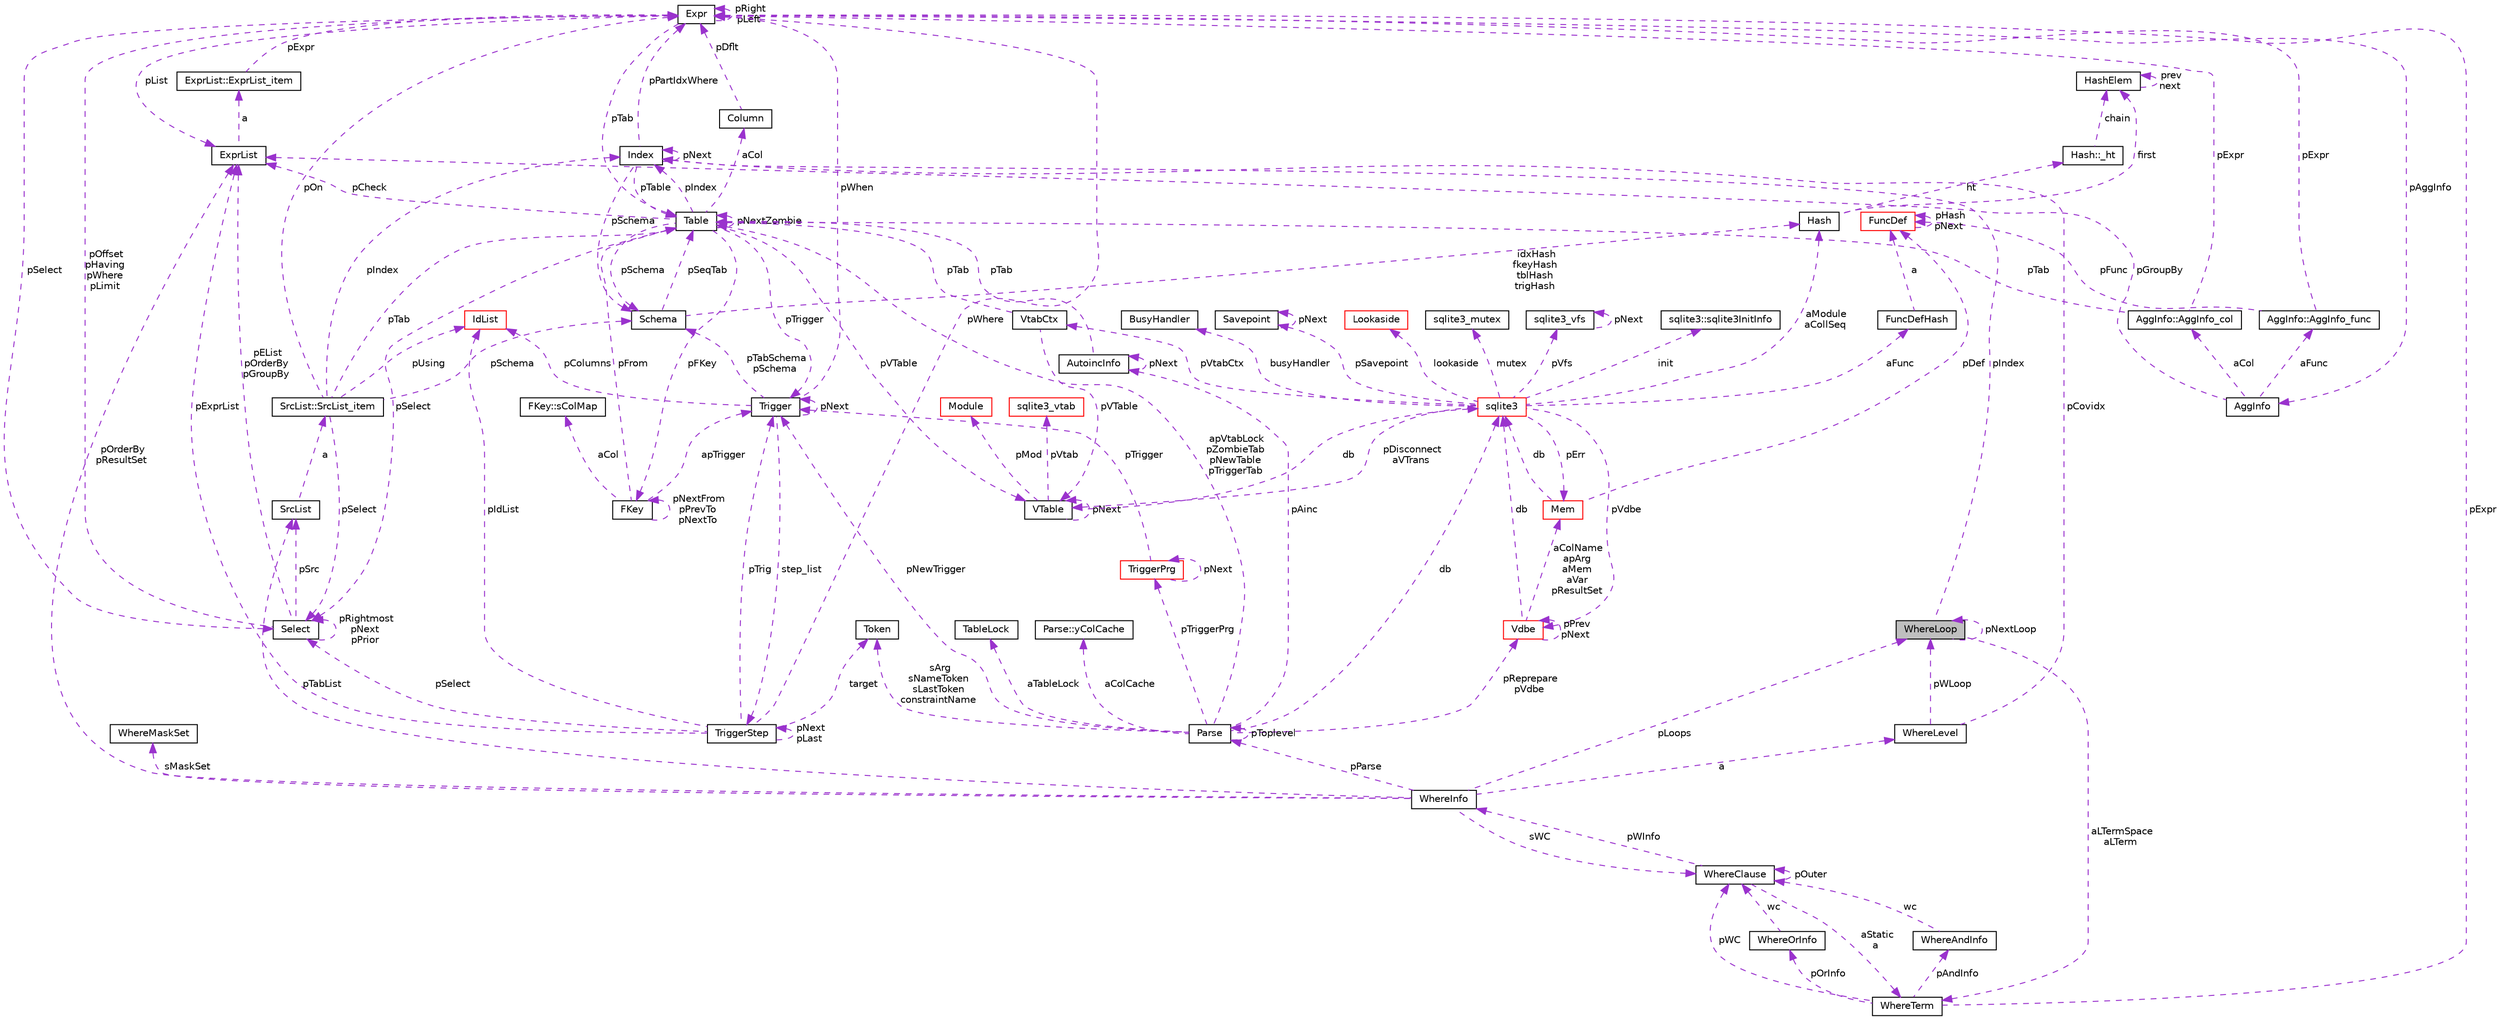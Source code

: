 digraph G
{
 // INTERACTIVE_SVG=YES
  edge [fontname="Helvetica",fontsize="10",labelfontname="Helvetica",labelfontsize="10"];
  node [fontname="Helvetica",fontsize="10",shape=record];
  Node1 [label="WhereLoop",height=0.2,width=0.4,color="black", fillcolor="grey75", style="filled" fontcolor="black"];
  Node1 -> Node1 [dir="back",color="darkorchid3",fontsize="10",style="dashed",label=" pNextLoop" ,fontname="Helvetica"];
  Node2 -> Node1 [dir="back",color="darkorchid3",fontsize="10",style="dashed",label=" aLTermSpace\naLTerm" ,fontname="Helvetica"];
  Node2 [label="WhereTerm",height=0.2,width=0.4,color="black", fillcolor="white", style="filled",URL="$df/d12/struct_where_term.html"];
  Node3 -> Node2 [dir="back",color="darkorchid3",fontsize="10",style="dashed",label=" pAndInfo" ,fontname="Helvetica"];
  Node3 [label="WhereAndInfo",height=0.2,width=0.4,color="black", fillcolor="white", style="filled",URL="$df/dcf/struct_where_and_info.html"];
  Node4 -> Node3 [dir="back",color="darkorchid3",fontsize="10",style="dashed",label=" wc" ,fontname="Helvetica"];
  Node4 [label="WhereClause",height=0.2,width=0.4,color="black", fillcolor="white", style="filled",URL="$d2/d4d/struct_where_clause.html"];
  Node2 -> Node4 [dir="back",color="darkorchid3",fontsize="10",style="dashed",label=" aStatic\na" ,fontname="Helvetica"];
  Node5 -> Node4 [dir="back",color="darkorchid3",fontsize="10",style="dashed",label=" pWInfo" ,fontname="Helvetica"];
  Node5 [label="WhereInfo",height=0.2,width=0.4,color="black", fillcolor="white", style="filled",URL="$d3/d7f/struct_where_info.html"];
  Node1 -> Node5 [dir="back",color="darkorchid3",fontsize="10",style="dashed",label=" pLoops" ,fontname="Helvetica"];
  Node4 -> Node5 [dir="back",color="darkorchid3",fontsize="10",style="dashed",label=" sWC" ,fontname="Helvetica"];
  Node6 -> Node5 [dir="back",color="darkorchid3",fontsize="10",style="dashed",label=" a" ,fontname="Helvetica"];
  Node6 [label="WhereLevel",height=0.2,width=0.4,color="black", fillcolor="white", style="filled",URL="$d6/d3a/struct_where_level.html"];
  Node1 -> Node6 [dir="back",color="darkorchid3",fontsize="10",style="dashed",label=" pWLoop" ,fontname="Helvetica"];
  Node7 -> Node6 [dir="back",color="darkorchid3",fontsize="10",style="dashed",label=" pCovidx" ,fontname="Helvetica"];
  Node7 [label="Index",height=0.2,width=0.4,color="black", fillcolor="white", style="filled",URL="$dc/d6f/struct_index.html"];
  Node8 -> Node7 [dir="back",color="darkorchid3",fontsize="10",style="dashed",label=" pSchema" ,fontname="Helvetica"];
  Node8 [label="Schema",height=0.2,width=0.4,color="black", fillcolor="white", style="filled",URL="$df/d15/struct_schema.html"];
  Node9 -> Node8 [dir="back",color="darkorchid3",fontsize="10",style="dashed",label=" pSeqTab" ,fontname="Helvetica"];
  Node9 [label="Table",height=0.2,width=0.4,color="black", fillcolor="white", style="filled",URL="$d5/d0d/struct_table.html"];
  Node8 -> Node9 [dir="back",color="darkorchid3",fontsize="10",style="dashed",label=" pSchema" ,fontname="Helvetica"];
  Node10 -> Node9 [dir="back",color="darkorchid3",fontsize="10",style="dashed",label=" aCol" ,fontname="Helvetica"];
  Node10 [label="Column",height=0.2,width=0.4,color="black", fillcolor="white", style="filled",URL="$d0/d14/struct_column.html"];
  Node11 -> Node10 [dir="back",color="darkorchid3",fontsize="10",style="dashed",label=" pDflt" ,fontname="Helvetica"];
  Node11 [label="Expr",height=0.2,width=0.4,color="black", fillcolor="white", style="filled",URL="$d1/dbc/struct_expr.html"];
  Node12 -> Node11 [dir="back",color="darkorchid3",fontsize="10",style="dashed",label=" pAggInfo" ,fontname="Helvetica"];
  Node12 [label="AggInfo",height=0.2,width=0.4,color="black", fillcolor="white", style="filled",URL="$d6/d85/struct_agg_info.html"];
  Node13 -> Node12 [dir="back",color="darkorchid3",fontsize="10",style="dashed",label=" aCol" ,fontname="Helvetica"];
  Node13 [label="AggInfo::AggInfo_col",height=0.2,width=0.4,color="black", fillcolor="white", style="filled",URL="$d8/dbd/struct_agg_info_1_1_agg_info__col.html"];
  Node11 -> Node13 [dir="back",color="darkorchid3",fontsize="10",style="dashed",label=" pExpr" ,fontname="Helvetica"];
  Node9 -> Node13 [dir="back",color="darkorchid3",fontsize="10",style="dashed",label=" pTab" ,fontname="Helvetica"];
  Node14 -> Node12 [dir="back",color="darkorchid3",fontsize="10",style="dashed",label=" aFunc" ,fontname="Helvetica"];
  Node14 [label="AggInfo::AggInfo_func",height=0.2,width=0.4,color="black", fillcolor="white", style="filled",URL="$de/d24/struct_agg_info_1_1_agg_info__func.html"];
  Node11 -> Node14 [dir="back",color="darkorchid3",fontsize="10",style="dashed",label=" pExpr" ,fontname="Helvetica"];
  Node15 -> Node14 [dir="back",color="darkorchid3",fontsize="10",style="dashed",label=" pFunc" ,fontname="Helvetica"];
  Node15 [label="FuncDef",height=0.2,width=0.4,color="red", fillcolor="white", style="filled",URL="$df/d38/struct_func_def.html"];
  Node15 -> Node15 [dir="back",color="darkorchid3",fontsize="10",style="dashed",label=" pHash\npNext" ,fontname="Helvetica"];
  Node16 -> Node12 [dir="back",color="darkorchid3",fontsize="10",style="dashed",label=" pGroupBy" ,fontname="Helvetica"];
  Node16 [label="ExprList",height=0.2,width=0.4,color="black", fillcolor="white", style="filled",URL="$de/d20/struct_expr_list.html"];
  Node17 -> Node16 [dir="back",color="darkorchid3",fontsize="10",style="dashed",label=" a" ,fontname="Helvetica"];
  Node17 [label="ExprList::ExprList_item",height=0.2,width=0.4,color="black", fillcolor="white", style="filled",URL="$d8/d73/struct_expr_list_1_1_expr_list__item.html"];
  Node11 -> Node17 [dir="back",color="darkorchid3",fontsize="10",style="dashed",label=" pExpr" ,fontname="Helvetica"];
  Node11 -> Node11 [dir="back",color="darkorchid3",fontsize="10",style="dashed",label=" pRight\npLeft" ,fontname="Helvetica"];
  Node9 -> Node11 [dir="back",color="darkorchid3",fontsize="10",style="dashed",label=" pTab" ,fontname="Helvetica"];
  Node18 -> Node11 [dir="back",color="darkorchid3",fontsize="10",style="dashed",label=" pSelect" ,fontname="Helvetica"];
  Node18 [label="Select",height=0.2,width=0.4,color="black", fillcolor="white", style="filled",URL="$d2/d1c/struct_select.html"];
  Node11 -> Node18 [dir="back",color="darkorchid3",fontsize="10",style="dashed",label=" pOffset\npHaving\npWhere\npLimit" ,fontname="Helvetica"];
  Node18 -> Node18 [dir="back",color="darkorchid3",fontsize="10",style="dashed",label=" pRightmost\npNext\npPrior" ,fontname="Helvetica"];
  Node19 -> Node18 [dir="back",color="darkorchid3",fontsize="10",style="dashed",label=" pSrc" ,fontname="Helvetica"];
  Node19 [label="SrcList",height=0.2,width=0.4,color="black", fillcolor="white", style="filled",URL="$dc/dc1/struct_src_list.html"];
  Node20 -> Node19 [dir="back",color="darkorchid3",fontsize="10",style="dashed",label=" a" ,fontname="Helvetica"];
  Node20 [label="SrcList::SrcList_item",height=0.2,width=0.4,color="black", fillcolor="white", style="filled",URL="$d4/dc2/struct_src_list_1_1_src_list__item.html"];
  Node8 -> Node20 [dir="back",color="darkorchid3",fontsize="10",style="dashed",label=" pSchema" ,fontname="Helvetica"];
  Node11 -> Node20 [dir="back",color="darkorchid3",fontsize="10",style="dashed",label=" pOn" ,fontname="Helvetica"];
  Node21 -> Node20 [dir="back",color="darkorchid3",fontsize="10",style="dashed",label=" pUsing" ,fontname="Helvetica"];
  Node21 [label="IdList",height=0.2,width=0.4,color="red", fillcolor="white", style="filled",URL="$d6/d05/struct_id_list.html"];
  Node9 -> Node20 [dir="back",color="darkorchid3",fontsize="10",style="dashed",label=" pTab" ,fontname="Helvetica"];
  Node18 -> Node20 [dir="back",color="darkorchid3",fontsize="10",style="dashed",label=" pSelect" ,fontname="Helvetica"];
  Node7 -> Node20 [dir="back",color="darkorchid3",fontsize="10",style="dashed",label=" pIndex" ,fontname="Helvetica"];
  Node16 -> Node18 [dir="back",color="darkorchid3",fontsize="10",style="dashed",label=" pEList\npOrderBy\npGroupBy" ,fontname="Helvetica"];
  Node16 -> Node11 [dir="back",color="darkorchid3",fontsize="10",style="dashed",label=" pList" ,fontname="Helvetica"];
  Node22 -> Node9 [dir="back",color="darkorchid3",fontsize="10",style="dashed",label=" pFKey" ,fontname="Helvetica"];
  Node22 [label="FKey",height=0.2,width=0.4,color="black", fillcolor="white", style="filled",URL="$d0/dbd/struct_f_key.html"];
  Node23 -> Node22 [dir="back",color="darkorchid3",fontsize="10",style="dashed",label=" aCol" ,fontname="Helvetica"];
  Node23 [label="FKey::sColMap",height=0.2,width=0.4,color="black", fillcolor="white", style="filled",URL="$d9/dce/struct_f_key_1_1s_col_map.html"];
  Node22 -> Node22 [dir="back",color="darkorchid3",fontsize="10",style="dashed",label=" pNextFrom\npPrevTo\npNextTo" ,fontname="Helvetica"];
  Node9 -> Node22 [dir="back",color="darkorchid3",fontsize="10",style="dashed",label=" pFrom" ,fontname="Helvetica"];
  Node24 -> Node22 [dir="back",color="darkorchid3",fontsize="10",style="dashed",label=" apTrigger" ,fontname="Helvetica"];
  Node24 [label="Trigger",height=0.2,width=0.4,color="black", fillcolor="white", style="filled",URL="$d1/dd9/struct_trigger.html"];
  Node25 -> Node24 [dir="back",color="darkorchid3",fontsize="10",style="dashed",label=" step_list" ,fontname="Helvetica"];
  Node25 [label="TriggerStep",height=0.2,width=0.4,color="black", fillcolor="white", style="filled",URL="$d6/d6c/struct_trigger_step.html"];
  Node25 -> Node25 [dir="back",color="darkorchid3",fontsize="10",style="dashed",label=" pNext\npLast" ,fontname="Helvetica"];
  Node11 -> Node25 [dir="back",color="darkorchid3",fontsize="10",style="dashed",label=" pWhere" ,fontname="Helvetica"];
  Node26 -> Node25 [dir="back",color="darkorchid3",fontsize="10",style="dashed",label=" target" ,fontname="Helvetica"];
  Node26 [label="Token",height=0.2,width=0.4,color="black", fillcolor="white", style="filled",URL="$d9/d27/struct_token.html"];
  Node21 -> Node25 [dir="back",color="darkorchid3",fontsize="10",style="dashed",label=" pIdList" ,fontname="Helvetica"];
  Node18 -> Node25 [dir="back",color="darkorchid3",fontsize="10",style="dashed",label=" pSelect" ,fontname="Helvetica"];
  Node24 -> Node25 [dir="back",color="darkorchid3",fontsize="10",style="dashed",label=" pTrig" ,fontname="Helvetica"];
  Node16 -> Node25 [dir="back",color="darkorchid3",fontsize="10",style="dashed",label=" pExprList" ,fontname="Helvetica"];
  Node8 -> Node24 [dir="back",color="darkorchid3",fontsize="10",style="dashed",label=" pTabSchema\npSchema" ,fontname="Helvetica"];
  Node11 -> Node24 [dir="back",color="darkorchid3",fontsize="10",style="dashed",label=" pWhen" ,fontname="Helvetica"];
  Node21 -> Node24 [dir="back",color="darkorchid3",fontsize="10",style="dashed",label=" pColumns" ,fontname="Helvetica"];
  Node24 -> Node24 [dir="back",color="darkorchid3",fontsize="10",style="dashed",label=" pNext" ,fontname="Helvetica"];
  Node27 -> Node9 [dir="back",color="darkorchid3",fontsize="10",style="dashed",label=" pVTable" ,fontname="Helvetica"];
  Node27 [label="VTable",height=0.2,width=0.4,color="black", fillcolor="white", style="filled",URL="$db/d7e/struct_v_table.html"];
  Node28 -> Node27 [dir="back",color="darkorchid3",fontsize="10",style="dashed",label=" db" ,fontname="Helvetica"];
  Node28 [label="sqlite3",height=0.2,width=0.4,color="red", fillcolor="white", style="filled",URL="$d9/dcd/structsqlite3.html"];
  Node29 -> Node28 [dir="back",color="darkorchid3",fontsize="10",style="dashed",label=" pErr" ,fontname="Helvetica"];
  Node29 [label="Mem",height=0.2,width=0.4,color="red", fillcolor="white", style="filled",URL="$df/d48/struct_mem.html"];
  Node28 -> Node29 [dir="back",color="darkorchid3",fontsize="10",style="dashed",label=" db" ,fontname="Helvetica"];
  Node15 -> Node29 [dir="back",color="darkorchid3",fontsize="10",style="dashed",label=" pDef" ,fontname="Helvetica"];
  Node30 -> Node28 [dir="back",color="darkorchid3",fontsize="10",style="dashed",label=" pVdbe" ,fontname="Helvetica"];
  Node30 [label="Vdbe",height=0.2,width=0.4,color="red", fillcolor="white", style="filled",URL="$db/df8/struct_vdbe.html"];
  Node30 -> Node30 [dir="back",color="darkorchid3",fontsize="10",style="dashed",label=" pPrev\npNext" ,fontname="Helvetica"];
  Node29 -> Node30 [dir="back",color="darkorchid3",fontsize="10",style="dashed",label=" aColName\napArg\naMem\naVar\npResultSet" ,fontname="Helvetica"];
  Node28 -> Node30 [dir="back",color="darkorchid3",fontsize="10",style="dashed",label=" db" ,fontname="Helvetica"];
  Node31 -> Node28 [dir="back",color="darkorchid3",fontsize="10",style="dashed",label=" pSavepoint" ,fontname="Helvetica"];
  Node31 [label="Savepoint",height=0.2,width=0.4,color="black", fillcolor="white", style="filled",URL="$db/dde/struct_savepoint.html"];
  Node31 -> Node31 [dir="back",color="darkorchid3",fontsize="10",style="dashed",label=" pNext" ,fontname="Helvetica"];
  Node32 -> Node28 [dir="back",color="darkorchid3",fontsize="10",style="dashed",label=" aFunc" ,fontname="Helvetica"];
  Node32 [label="FuncDefHash",height=0.2,width=0.4,color="black", fillcolor="white", style="filled",URL="$db/dfc/struct_func_def_hash.html"];
  Node15 -> Node32 [dir="back",color="darkorchid3",fontsize="10",style="dashed",label=" a" ,fontname="Helvetica"];
  Node33 -> Node28 [dir="back",color="darkorchid3",fontsize="10",style="dashed",label=" lookaside" ,fontname="Helvetica"];
  Node33 [label="Lookaside",height=0.2,width=0.4,color="red", fillcolor="white", style="filled",URL="$d4/d8a/struct_lookaside.html"];
  Node34 -> Node28 [dir="back",color="darkorchid3",fontsize="10",style="dashed",label=" mutex" ,fontname="Helvetica"];
  Node34 [label="sqlite3_mutex",height=0.2,width=0.4,color="black", fillcolor="white", style="filled",URL="$d5/d3c/structsqlite3__mutex.html"];
  Node35 -> Node28 [dir="back",color="darkorchid3",fontsize="10",style="dashed",label=" pVfs" ,fontname="Helvetica"];
  Node35 [label="sqlite3_vfs",height=0.2,width=0.4,color="black", fillcolor="white", style="filled",URL="$d3/d36/structsqlite3__vfs.html"];
  Node35 -> Node35 [dir="back",color="darkorchid3",fontsize="10",style="dashed",label=" pNext" ,fontname="Helvetica"];
  Node36 -> Node28 [dir="back",color="darkorchid3",fontsize="10",style="dashed",label=" init" ,fontname="Helvetica"];
  Node36 [label="sqlite3::sqlite3InitInfo",height=0.2,width=0.4,color="black", fillcolor="white", style="filled",URL="$d7/d84/structsqlite3_1_1sqlite3_init_info.html"];
  Node37 -> Node28 [dir="back",color="darkorchid3",fontsize="10",style="dashed",label=" busyHandler" ,fontname="Helvetica"];
  Node37 [label="BusyHandler",height=0.2,width=0.4,color="black", fillcolor="white", style="filled",URL="$d4/d89/struct_busy_handler.html"];
  Node38 -> Node28 [dir="back",color="darkorchid3",fontsize="10",style="dashed",label=" pVtabCtx" ,fontname="Helvetica"];
  Node38 [label="VtabCtx",height=0.2,width=0.4,color="black", fillcolor="white", style="filled",URL="$de/dae/struct_vtab_ctx.html"];
  Node27 -> Node38 [dir="back",color="darkorchid3",fontsize="10",style="dashed",label=" pVTable" ,fontname="Helvetica"];
  Node9 -> Node38 [dir="back",color="darkorchid3",fontsize="10",style="dashed",label=" pTab" ,fontname="Helvetica"];
  Node27 -> Node28 [dir="back",color="darkorchid3",fontsize="10",style="dashed",label=" pDisconnect\naVTrans" ,fontname="Helvetica"];
  Node39 -> Node28 [dir="back",color="darkorchid3",fontsize="10",style="dashed",label=" aModule\naCollSeq" ,fontname="Helvetica"];
  Node39 [label="Hash",height=0.2,width=0.4,color="black", fillcolor="white", style="filled",URL="$d2/d7a/struct_hash.html"];
  Node40 -> Node39 [dir="back",color="darkorchid3",fontsize="10",style="dashed",label=" ht" ,fontname="Helvetica"];
  Node40 [label="Hash::_ht",height=0.2,width=0.4,color="black", fillcolor="white", style="filled",URL="$dd/d00/struct_hash_1_1__ht.html"];
  Node41 -> Node40 [dir="back",color="darkorchid3",fontsize="10",style="dashed",label=" chain" ,fontname="Helvetica"];
  Node41 [label="HashElem",height=0.2,width=0.4,color="black", fillcolor="white", style="filled",URL="$df/d01/struct_hash_elem.html"];
  Node41 -> Node41 [dir="back",color="darkorchid3",fontsize="10",style="dashed",label=" prev\nnext" ,fontname="Helvetica"];
  Node41 -> Node39 [dir="back",color="darkorchid3",fontsize="10",style="dashed",label=" first" ,fontname="Helvetica"];
  Node27 -> Node27 [dir="back",color="darkorchid3",fontsize="10",style="dashed",label=" pNext" ,fontname="Helvetica"];
  Node42 -> Node27 [dir="back",color="darkorchid3",fontsize="10",style="dashed",label=" pMod" ,fontname="Helvetica"];
  Node42 [label="Module",height=0.2,width=0.4,color="red", fillcolor="white", style="filled",URL="$d0/d3b/struct_module.html"];
  Node43 -> Node27 [dir="back",color="darkorchid3",fontsize="10",style="dashed",label=" pVtab" ,fontname="Helvetica"];
  Node43 [label="sqlite3_vtab",height=0.2,width=0.4,color="red", fillcolor="white", style="filled",URL="$d3/d12/structsqlite3__vtab.html"];
  Node9 -> Node9 [dir="back",color="darkorchid3",fontsize="10",style="dashed",label=" pNextZombie" ,fontname="Helvetica"];
  Node24 -> Node9 [dir="back",color="darkorchid3",fontsize="10",style="dashed",label=" pTrigger" ,fontname="Helvetica"];
  Node18 -> Node9 [dir="back",color="darkorchid3",fontsize="10",style="dashed",label=" pSelect" ,fontname="Helvetica"];
  Node16 -> Node9 [dir="back",color="darkorchid3",fontsize="10",style="dashed",label=" pCheck" ,fontname="Helvetica"];
  Node7 -> Node9 [dir="back",color="darkorchid3",fontsize="10",style="dashed",label=" pIndex" ,fontname="Helvetica"];
  Node39 -> Node8 [dir="back",color="darkorchid3",fontsize="10",style="dashed",label=" idxHash\nfkeyHash\ntblHash\ntrigHash" ,fontname="Helvetica"];
  Node11 -> Node7 [dir="back",color="darkorchid3",fontsize="10",style="dashed",label=" pPartIdxWhere" ,fontname="Helvetica"];
  Node9 -> Node7 [dir="back",color="darkorchid3",fontsize="10",style="dashed",label=" pTable" ,fontname="Helvetica"];
  Node7 -> Node7 [dir="back",color="darkorchid3",fontsize="10",style="dashed",label=" pNext" ,fontname="Helvetica"];
  Node44 -> Node5 [dir="back",color="darkorchid3",fontsize="10",style="dashed",label=" sMaskSet" ,fontname="Helvetica"];
  Node44 [label="WhereMaskSet",height=0.2,width=0.4,color="black", fillcolor="white", style="filled",URL="$dc/dd2/struct_where_mask_set.html"];
  Node19 -> Node5 [dir="back",color="darkorchid3",fontsize="10",style="dashed",label=" pTabList" ,fontname="Helvetica"];
  Node16 -> Node5 [dir="back",color="darkorchid3",fontsize="10",style="dashed",label=" pOrderBy\npResultSet" ,fontname="Helvetica"];
  Node45 -> Node5 [dir="back",color="darkorchid3",fontsize="10",style="dashed",label=" pParse" ,fontname="Helvetica"];
  Node45 [label="Parse",height=0.2,width=0.4,color="black", fillcolor="white", style="filled",URL="$d6/dea/struct_parse.html"];
  Node30 -> Node45 [dir="back",color="darkorchid3",fontsize="10",style="dashed",label=" pReprepare\npVdbe" ,fontname="Helvetica"];
  Node28 -> Node45 [dir="back",color="darkorchid3",fontsize="10",style="dashed",label=" db" ,fontname="Helvetica"];
  Node46 -> Node45 [dir="back",color="darkorchid3",fontsize="10",style="dashed",label=" aTableLock" ,fontname="Helvetica"];
  Node46 [label="TableLock",height=0.2,width=0.4,color="black", fillcolor="white", style="filled",URL="$df/de3/struct_table_lock.html"];
  Node26 -> Node45 [dir="back",color="darkorchid3",fontsize="10",style="dashed",label=" sArg\nsNameToken\nsLastToken\nconstraintName" ,fontname="Helvetica"];
  Node47 -> Node45 [dir="back",color="darkorchid3",fontsize="10",style="dashed",label=" aColCache" ,fontname="Helvetica"];
  Node47 [label="Parse::yColCache",height=0.2,width=0.4,color="black", fillcolor="white", style="filled",URL="$dd/de3/struct_parse_1_1y_col_cache.html"];
  Node9 -> Node45 [dir="back",color="darkorchid3",fontsize="10",style="dashed",label=" apVtabLock\npZombieTab\npNewTable\npTriggerTab" ,fontname="Helvetica"];
  Node24 -> Node45 [dir="back",color="darkorchid3",fontsize="10",style="dashed",label=" pNewTrigger" ,fontname="Helvetica"];
  Node48 -> Node45 [dir="back",color="darkorchid3",fontsize="10",style="dashed",label=" pTriggerPrg" ,fontname="Helvetica"];
  Node48 [label="TriggerPrg",height=0.2,width=0.4,color="red", fillcolor="white", style="filled",URL="$d4/da6/struct_trigger_prg.html"];
  Node24 -> Node48 [dir="back",color="darkorchid3",fontsize="10",style="dashed",label=" pTrigger" ,fontname="Helvetica"];
  Node48 -> Node48 [dir="back",color="darkorchid3",fontsize="10",style="dashed",label=" pNext" ,fontname="Helvetica"];
  Node49 -> Node45 [dir="back",color="darkorchid3",fontsize="10",style="dashed",label=" pAinc" ,fontname="Helvetica"];
  Node49 [label="AutoincInfo",height=0.2,width=0.4,color="black", fillcolor="white", style="filled",URL="$d9/d68/struct_autoinc_info.html"];
  Node9 -> Node49 [dir="back",color="darkorchid3",fontsize="10",style="dashed",label=" pTab" ,fontname="Helvetica"];
  Node49 -> Node49 [dir="back",color="darkorchid3",fontsize="10",style="dashed",label=" pNext" ,fontname="Helvetica"];
  Node45 -> Node45 [dir="back",color="darkorchid3",fontsize="10",style="dashed",label=" pToplevel" ,fontname="Helvetica"];
  Node4 -> Node4 [dir="back",color="darkorchid3",fontsize="10",style="dashed",label=" pOuter" ,fontname="Helvetica"];
  Node50 -> Node2 [dir="back",color="darkorchid3",fontsize="10",style="dashed",label=" pOrInfo" ,fontname="Helvetica"];
  Node50 [label="WhereOrInfo",height=0.2,width=0.4,color="black", fillcolor="white", style="filled",URL="$d0/d2e/struct_where_or_info.html"];
  Node4 -> Node50 [dir="back",color="darkorchid3",fontsize="10",style="dashed",label=" wc" ,fontname="Helvetica"];
  Node11 -> Node2 [dir="back",color="darkorchid3",fontsize="10",style="dashed",label=" pExpr" ,fontname="Helvetica"];
  Node4 -> Node2 [dir="back",color="darkorchid3",fontsize="10",style="dashed",label=" pWC" ,fontname="Helvetica"];
  Node7 -> Node1 [dir="back",color="darkorchid3",fontsize="10",style="dashed",label=" pIndex" ,fontname="Helvetica"];
}
